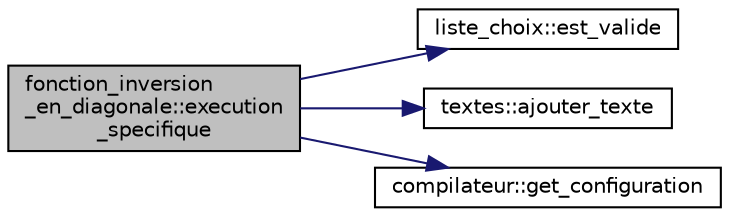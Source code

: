 digraph "fonction_inversion_en_diagonale::execution_specifique"
{
  edge [fontname="Helvetica",fontsize="10",labelfontname="Helvetica",labelfontsize="10"];
  node [fontname="Helvetica",fontsize="10",shape=record];
  rankdir="LR";
  Node40 [label="fonction_inversion\l_en_diagonale::execution\l_specifique",height=0.2,width=0.4,color="black", fillcolor="grey75", style="filled", fontcolor="black"];
  Node40 -> Node41 [color="midnightblue",fontsize="10",style="solid",fontname="Helvetica"];
  Node41 [label="liste_choix::est_valide",height=0.2,width=0.4,color="black", fillcolor="white", style="filled",URL="$classliste__choix.html#a0c328b8bc313cc5379034fd89157d58a",tooltip="Test si une liste de choix donnée est valide. "];
  Node40 -> Node42 [color="midnightblue",fontsize="10",style="solid",fontname="Helvetica"];
  Node42 [label="textes::ajouter_texte",height=0.2,width=0.4,color="black", fillcolor="white", style="filled",URL="$classtextes.html#a43f525d434beb88abf038c54fe656d91",tooltip="Ajoute un texte donné. "];
  Node40 -> Node43 [color="midnightblue",fontsize="10",style="solid",fontname="Helvetica"];
  Node43 [label="compilateur::get_configuration",height=0.2,width=0.4,color="black", fillcolor="white", style="filled",URL="$classcompilateur.html#a1b90b920c98f81b88171bda33967ffac",tooltip="Accesseur de la configuration courante. "];
}
